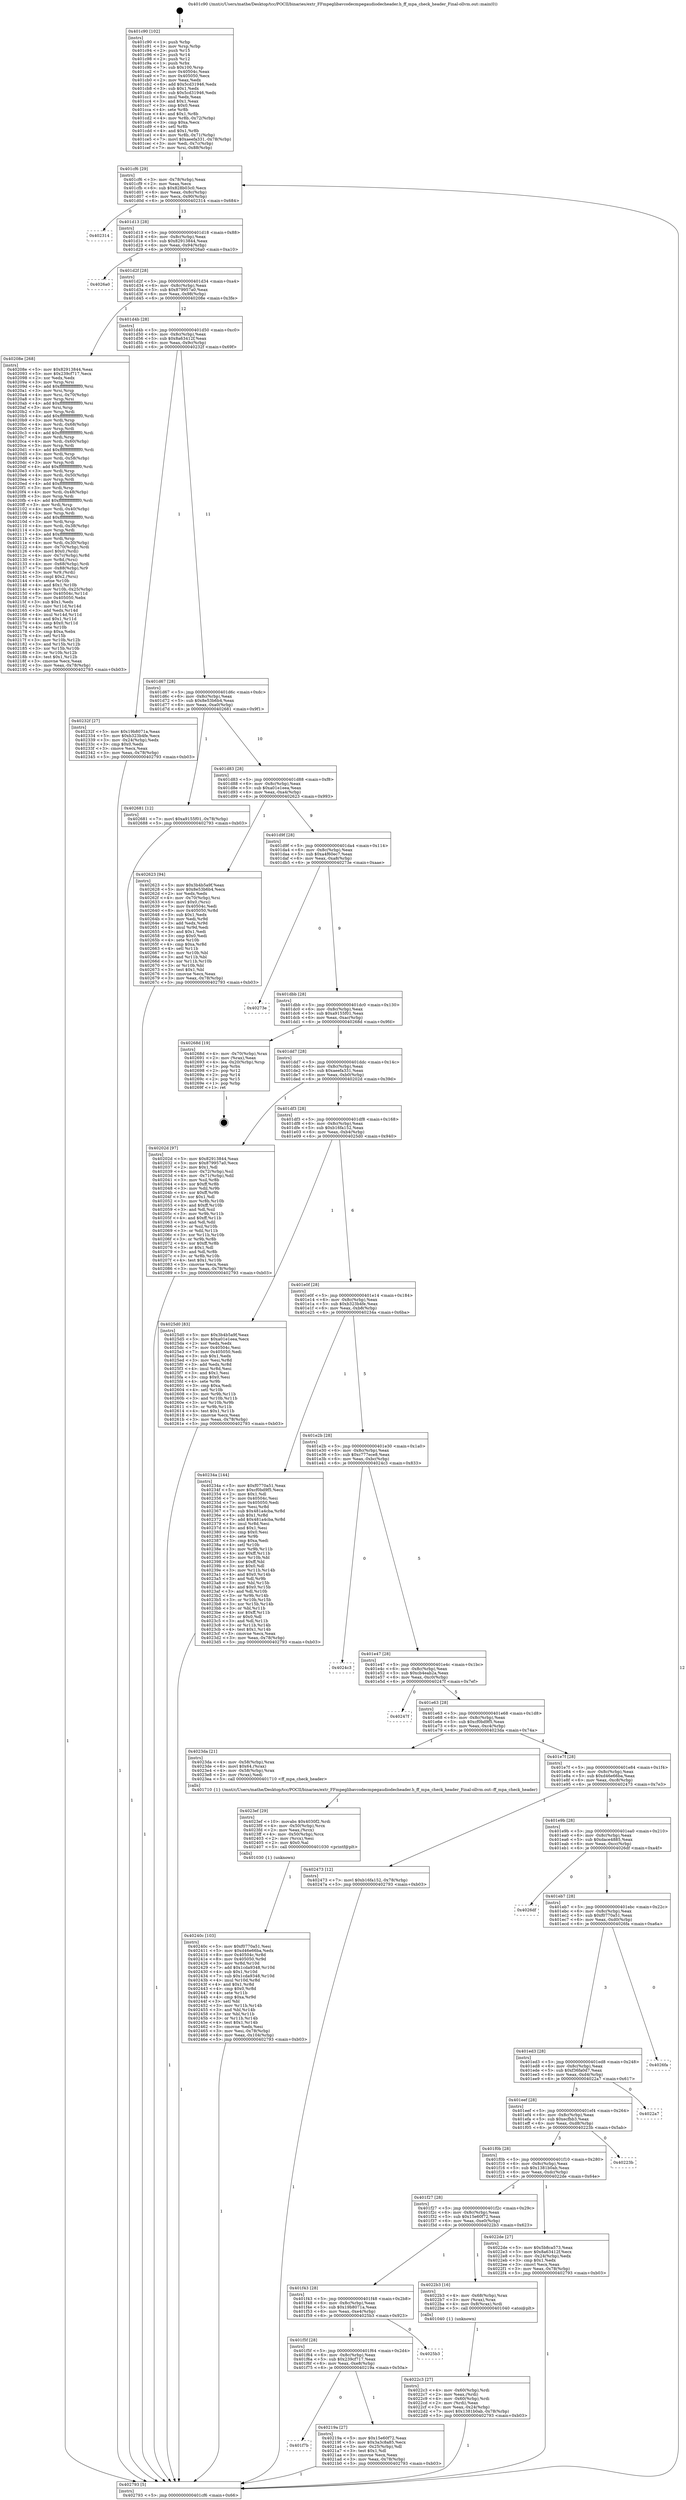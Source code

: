 digraph "0x401c90" {
  label = "0x401c90 (/mnt/c/Users/mathe/Desktop/tcc/POCII/binaries/extr_FFmpeglibavcodecmpegaudiodecheader.h_ff_mpa_check_header_Final-ollvm.out::main(0))"
  labelloc = "t"
  node[shape=record]

  Entry [label="",width=0.3,height=0.3,shape=circle,fillcolor=black,style=filled]
  "0x401cf6" [label="{
     0x401cf6 [29]\l
     | [instrs]\l
     &nbsp;&nbsp;0x401cf6 \<+3\>: mov -0x78(%rbp),%eax\l
     &nbsp;&nbsp;0x401cf9 \<+2\>: mov %eax,%ecx\l
     &nbsp;&nbsp;0x401cfb \<+6\>: sub $0x828b03c0,%ecx\l
     &nbsp;&nbsp;0x401d01 \<+6\>: mov %eax,-0x8c(%rbp)\l
     &nbsp;&nbsp;0x401d07 \<+6\>: mov %ecx,-0x90(%rbp)\l
     &nbsp;&nbsp;0x401d0d \<+6\>: je 0000000000402314 \<main+0x684\>\l
  }"]
  "0x402314" [label="{
     0x402314\l
  }", style=dashed]
  "0x401d13" [label="{
     0x401d13 [28]\l
     | [instrs]\l
     &nbsp;&nbsp;0x401d13 \<+5\>: jmp 0000000000401d18 \<main+0x88\>\l
     &nbsp;&nbsp;0x401d18 \<+6\>: mov -0x8c(%rbp),%eax\l
     &nbsp;&nbsp;0x401d1e \<+5\>: sub $0x82913844,%eax\l
     &nbsp;&nbsp;0x401d23 \<+6\>: mov %eax,-0x94(%rbp)\l
     &nbsp;&nbsp;0x401d29 \<+6\>: je 00000000004026a0 \<main+0xa10\>\l
  }"]
  Exit [label="",width=0.3,height=0.3,shape=circle,fillcolor=black,style=filled,peripheries=2]
  "0x4026a0" [label="{
     0x4026a0\l
  }", style=dashed]
  "0x401d2f" [label="{
     0x401d2f [28]\l
     | [instrs]\l
     &nbsp;&nbsp;0x401d2f \<+5\>: jmp 0000000000401d34 \<main+0xa4\>\l
     &nbsp;&nbsp;0x401d34 \<+6\>: mov -0x8c(%rbp),%eax\l
     &nbsp;&nbsp;0x401d3a \<+5\>: sub $0x879957a0,%eax\l
     &nbsp;&nbsp;0x401d3f \<+6\>: mov %eax,-0x98(%rbp)\l
     &nbsp;&nbsp;0x401d45 \<+6\>: je 000000000040208e \<main+0x3fe\>\l
  }"]
  "0x40240c" [label="{
     0x40240c [103]\l
     | [instrs]\l
     &nbsp;&nbsp;0x40240c \<+5\>: mov $0xf0770a51,%esi\l
     &nbsp;&nbsp;0x402411 \<+5\>: mov $0xd46e66ba,%edx\l
     &nbsp;&nbsp;0x402416 \<+8\>: mov 0x40504c,%r8d\l
     &nbsp;&nbsp;0x40241e \<+8\>: mov 0x405050,%r9d\l
     &nbsp;&nbsp;0x402426 \<+3\>: mov %r8d,%r10d\l
     &nbsp;&nbsp;0x402429 \<+7\>: add $0x1cda9348,%r10d\l
     &nbsp;&nbsp;0x402430 \<+4\>: sub $0x1,%r10d\l
     &nbsp;&nbsp;0x402434 \<+7\>: sub $0x1cda9348,%r10d\l
     &nbsp;&nbsp;0x40243b \<+4\>: imul %r10d,%r8d\l
     &nbsp;&nbsp;0x40243f \<+4\>: and $0x1,%r8d\l
     &nbsp;&nbsp;0x402443 \<+4\>: cmp $0x0,%r8d\l
     &nbsp;&nbsp;0x402447 \<+4\>: sete %r11b\l
     &nbsp;&nbsp;0x40244b \<+4\>: cmp $0xa,%r9d\l
     &nbsp;&nbsp;0x40244f \<+3\>: setl %bl\l
     &nbsp;&nbsp;0x402452 \<+3\>: mov %r11b,%r14b\l
     &nbsp;&nbsp;0x402455 \<+3\>: and %bl,%r14b\l
     &nbsp;&nbsp;0x402458 \<+3\>: xor %bl,%r11b\l
     &nbsp;&nbsp;0x40245b \<+3\>: or %r11b,%r14b\l
     &nbsp;&nbsp;0x40245e \<+4\>: test $0x1,%r14b\l
     &nbsp;&nbsp;0x402462 \<+3\>: cmovne %edx,%esi\l
     &nbsp;&nbsp;0x402465 \<+3\>: mov %esi,-0x78(%rbp)\l
     &nbsp;&nbsp;0x402468 \<+6\>: mov %eax,-0x104(%rbp)\l
     &nbsp;&nbsp;0x40246e \<+5\>: jmp 0000000000402793 \<main+0xb03\>\l
  }"]
  "0x40208e" [label="{
     0x40208e [268]\l
     | [instrs]\l
     &nbsp;&nbsp;0x40208e \<+5\>: mov $0x82913844,%eax\l
     &nbsp;&nbsp;0x402093 \<+5\>: mov $0x239cf717,%ecx\l
     &nbsp;&nbsp;0x402098 \<+2\>: xor %edx,%edx\l
     &nbsp;&nbsp;0x40209a \<+3\>: mov %rsp,%rsi\l
     &nbsp;&nbsp;0x40209d \<+4\>: add $0xfffffffffffffff0,%rsi\l
     &nbsp;&nbsp;0x4020a1 \<+3\>: mov %rsi,%rsp\l
     &nbsp;&nbsp;0x4020a4 \<+4\>: mov %rsi,-0x70(%rbp)\l
     &nbsp;&nbsp;0x4020a8 \<+3\>: mov %rsp,%rsi\l
     &nbsp;&nbsp;0x4020ab \<+4\>: add $0xfffffffffffffff0,%rsi\l
     &nbsp;&nbsp;0x4020af \<+3\>: mov %rsi,%rsp\l
     &nbsp;&nbsp;0x4020b2 \<+3\>: mov %rsp,%rdi\l
     &nbsp;&nbsp;0x4020b5 \<+4\>: add $0xfffffffffffffff0,%rdi\l
     &nbsp;&nbsp;0x4020b9 \<+3\>: mov %rdi,%rsp\l
     &nbsp;&nbsp;0x4020bc \<+4\>: mov %rdi,-0x68(%rbp)\l
     &nbsp;&nbsp;0x4020c0 \<+3\>: mov %rsp,%rdi\l
     &nbsp;&nbsp;0x4020c3 \<+4\>: add $0xfffffffffffffff0,%rdi\l
     &nbsp;&nbsp;0x4020c7 \<+3\>: mov %rdi,%rsp\l
     &nbsp;&nbsp;0x4020ca \<+4\>: mov %rdi,-0x60(%rbp)\l
     &nbsp;&nbsp;0x4020ce \<+3\>: mov %rsp,%rdi\l
     &nbsp;&nbsp;0x4020d1 \<+4\>: add $0xfffffffffffffff0,%rdi\l
     &nbsp;&nbsp;0x4020d5 \<+3\>: mov %rdi,%rsp\l
     &nbsp;&nbsp;0x4020d8 \<+4\>: mov %rdi,-0x58(%rbp)\l
     &nbsp;&nbsp;0x4020dc \<+3\>: mov %rsp,%rdi\l
     &nbsp;&nbsp;0x4020df \<+4\>: add $0xfffffffffffffff0,%rdi\l
     &nbsp;&nbsp;0x4020e3 \<+3\>: mov %rdi,%rsp\l
     &nbsp;&nbsp;0x4020e6 \<+4\>: mov %rdi,-0x50(%rbp)\l
     &nbsp;&nbsp;0x4020ea \<+3\>: mov %rsp,%rdi\l
     &nbsp;&nbsp;0x4020ed \<+4\>: add $0xfffffffffffffff0,%rdi\l
     &nbsp;&nbsp;0x4020f1 \<+3\>: mov %rdi,%rsp\l
     &nbsp;&nbsp;0x4020f4 \<+4\>: mov %rdi,-0x48(%rbp)\l
     &nbsp;&nbsp;0x4020f8 \<+3\>: mov %rsp,%rdi\l
     &nbsp;&nbsp;0x4020fb \<+4\>: add $0xfffffffffffffff0,%rdi\l
     &nbsp;&nbsp;0x4020ff \<+3\>: mov %rdi,%rsp\l
     &nbsp;&nbsp;0x402102 \<+4\>: mov %rdi,-0x40(%rbp)\l
     &nbsp;&nbsp;0x402106 \<+3\>: mov %rsp,%rdi\l
     &nbsp;&nbsp;0x402109 \<+4\>: add $0xfffffffffffffff0,%rdi\l
     &nbsp;&nbsp;0x40210d \<+3\>: mov %rdi,%rsp\l
     &nbsp;&nbsp;0x402110 \<+4\>: mov %rdi,-0x38(%rbp)\l
     &nbsp;&nbsp;0x402114 \<+3\>: mov %rsp,%rdi\l
     &nbsp;&nbsp;0x402117 \<+4\>: add $0xfffffffffffffff0,%rdi\l
     &nbsp;&nbsp;0x40211b \<+3\>: mov %rdi,%rsp\l
     &nbsp;&nbsp;0x40211e \<+4\>: mov %rdi,-0x30(%rbp)\l
     &nbsp;&nbsp;0x402122 \<+4\>: mov -0x70(%rbp),%rdi\l
     &nbsp;&nbsp;0x402126 \<+6\>: movl $0x0,(%rdi)\l
     &nbsp;&nbsp;0x40212c \<+4\>: mov -0x7c(%rbp),%r8d\l
     &nbsp;&nbsp;0x402130 \<+3\>: mov %r8d,(%rsi)\l
     &nbsp;&nbsp;0x402133 \<+4\>: mov -0x68(%rbp),%rdi\l
     &nbsp;&nbsp;0x402137 \<+7\>: mov -0x88(%rbp),%r9\l
     &nbsp;&nbsp;0x40213e \<+3\>: mov %r9,(%rdi)\l
     &nbsp;&nbsp;0x402141 \<+3\>: cmpl $0x2,(%rsi)\l
     &nbsp;&nbsp;0x402144 \<+4\>: setne %r10b\l
     &nbsp;&nbsp;0x402148 \<+4\>: and $0x1,%r10b\l
     &nbsp;&nbsp;0x40214c \<+4\>: mov %r10b,-0x25(%rbp)\l
     &nbsp;&nbsp;0x402150 \<+8\>: mov 0x40504c,%r11d\l
     &nbsp;&nbsp;0x402158 \<+7\>: mov 0x405050,%ebx\l
     &nbsp;&nbsp;0x40215f \<+3\>: sub $0x1,%edx\l
     &nbsp;&nbsp;0x402162 \<+3\>: mov %r11d,%r14d\l
     &nbsp;&nbsp;0x402165 \<+3\>: add %edx,%r14d\l
     &nbsp;&nbsp;0x402168 \<+4\>: imul %r14d,%r11d\l
     &nbsp;&nbsp;0x40216c \<+4\>: and $0x1,%r11d\l
     &nbsp;&nbsp;0x402170 \<+4\>: cmp $0x0,%r11d\l
     &nbsp;&nbsp;0x402174 \<+4\>: sete %r10b\l
     &nbsp;&nbsp;0x402178 \<+3\>: cmp $0xa,%ebx\l
     &nbsp;&nbsp;0x40217b \<+4\>: setl %r15b\l
     &nbsp;&nbsp;0x40217f \<+3\>: mov %r10b,%r12b\l
     &nbsp;&nbsp;0x402182 \<+3\>: and %r15b,%r12b\l
     &nbsp;&nbsp;0x402185 \<+3\>: xor %r15b,%r10b\l
     &nbsp;&nbsp;0x402188 \<+3\>: or %r10b,%r12b\l
     &nbsp;&nbsp;0x40218b \<+4\>: test $0x1,%r12b\l
     &nbsp;&nbsp;0x40218f \<+3\>: cmovne %ecx,%eax\l
     &nbsp;&nbsp;0x402192 \<+3\>: mov %eax,-0x78(%rbp)\l
     &nbsp;&nbsp;0x402195 \<+5\>: jmp 0000000000402793 \<main+0xb03\>\l
  }"]
  "0x401d4b" [label="{
     0x401d4b [28]\l
     | [instrs]\l
     &nbsp;&nbsp;0x401d4b \<+5\>: jmp 0000000000401d50 \<main+0xc0\>\l
     &nbsp;&nbsp;0x401d50 \<+6\>: mov -0x8c(%rbp),%eax\l
     &nbsp;&nbsp;0x401d56 \<+5\>: sub $0x8a63412f,%eax\l
     &nbsp;&nbsp;0x401d5b \<+6\>: mov %eax,-0x9c(%rbp)\l
     &nbsp;&nbsp;0x401d61 \<+6\>: je 000000000040232f \<main+0x69f\>\l
  }"]
  "0x4023ef" [label="{
     0x4023ef [29]\l
     | [instrs]\l
     &nbsp;&nbsp;0x4023ef \<+10\>: movabs $0x4030f2,%rdi\l
     &nbsp;&nbsp;0x4023f9 \<+4\>: mov -0x50(%rbp),%rcx\l
     &nbsp;&nbsp;0x4023fd \<+2\>: mov %eax,(%rcx)\l
     &nbsp;&nbsp;0x4023ff \<+4\>: mov -0x50(%rbp),%rcx\l
     &nbsp;&nbsp;0x402403 \<+2\>: mov (%rcx),%esi\l
     &nbsp;&nbsp;0x402405 \<+2\>: mov $0x0,%al\l
     &nbsp;&nbsp;0x402407 \<+5\>: call 0000000000401030 \<printf@plt\>\l
     | [calls]\l
     &nbsp;&nbsp;0x401030 \{1\} (unknown)\l
  }"]
  "0x40232f" [label="{
     0x40232f [27]\l
     | [instrs]\l
     &nbsp;&nbsp;0x40232f \<+5\>: mov $0x19b8071a,%eax\l
     &nbsp;&nbsp;0x402334 \<+5\>: mov $0xb323b4fe,%ecx\l
     &nbsp;&nbsp;0x402339 \<+3\>: mov -0x24(%rbp),%edx\l
     &nbsp;&nbsp;0x40233c \<+3\>: cmp $0x0,%edx\l
     &nbsp;&nbsp;0x40233f \<+3\>: cmove %ecx,%eax\l
     &nbsp;&nbsp;0x402342 \<+3\>: mov %eax,-0x78(%rbp)\l
     &nbsp;&nbsp;0x402345 \<+5\>: jmp 0000000000402793 \<main+0xb03\>\l
  }"]
  "0x401d67" [label="{
     0x401d67 [28]\l
     | [instrs]\l
     &nbsp;&nbsp;0x401d67 \<+5\>: jmp 0000000000401d6c \<main+0xdc\>\l
     &nbsp;&nbsp;0x401d6c \<+6\>: mov -0x8c(%rbp),%eax\l
     &nbsp;&nbsp;0x401d72 \<+5\>: sub $0x8e53b6b4,%eax\l
     &nbsp;&nbsp;0x401d77 \<+6\>: mov %eax,-0xa0(%rbp)\l
     &nbsp;&nbsp;0x401d7d \<+6\>: je 0000000000402681 \<main+0x9f1\>\l
  }"]
  "0x4022c3" [label="{
     0x4022c3 [27]\l
     | [instrs]\l
     &nbsp;&nbsp;0x4022c3 \<+4\>: mov -0x60(%rbp),%rdi\l
     &nbsp;&nbsp;0x4022c7 \<+2\>: mov %eax,(%rdi)\l
     &nbsp;&nbsp;0x4022c9 \<+4\>: mov -0x60(%rbp),%rdi\l
     &nbsp;&nbsp;0x4022cd \<+2\>: mov (%rdi),%eax\l
     &nbsp;&nbsp;0x4022cf \<+3\>: mov %eax,-0x24(%rbp)\l
     &nbsp;&nbsp;0x4022d2 \<+7\>: movl $0x1381b0ab,-0x78(%rbp)\l
     &nbsp;&nbsp;0x4022d9 \<+5\>: jmp 0000000000402793 \<main+0xb03\>\l
  }"]
  "0x402681" [label="{
     0x402681 [12]\l
     | [instrs]\l
     &nbsp;&nbsp;0x402681 \<+7\>: movl $0xa9155f01,-0x78(%rbp)\l
     &nbsp;&nbsp;0x402688 \<+5\>: jmp 0000000000402793 \<main+0xb03\>\l
  }"]
  "0x401d83" [label="{
     0x401d83 [28]\l
     | [instrs]\l
     &nbsp;&nbsp;0x401d83 \<+5\>: jmp 0000000000401d88 \<main+0xf8\>\l
     &nbsp;&nbsp;0x401d88 \<+6\>: mov -0x8c(%rbp),%eax\l
     &nbsp;&nbsp;0x401d8e \<+5\>: sub $0xa01e1eea,%eax\l
     &nbsp;&nbsp;0x401d93 \<+6\>: mov %eax,-0xa4(%rbp)\l
     &nbsp;&nbsp;0x401d99 \<+6\>: je 0000000000402623 \<main+0x993\>\l
  }"]
  "0x401f7b" [label="{
     0x401f7b\l
  }", style=dashed]
  "0x402623" [label="{
     0x402623 [94]\l
     | [instrs]\l
     &nbsp;&nbsp;0x402623 \<+5\>: mov $0x3b4b5a9f,%eax\l
     &nbsp;&nbsp;0x402628 \<+5\>: mov $0x8e53b6b4,%ecx\l
     &nbsp;&nbsp;0x40262d \<+2\>: xor %edx,%edx\l
     &nbsp;&nbsp;0x40262f \<+4\>: mov -0x70(%rbp),%rsi\l
     &nbsp;&nbsp;0x402633 \<+6\>: movl $0x0,(%rsi)\l
     &nbsp;&nbsp;0x402639 \<+7\>: mov 0x40504c,%edi\l
     &nbsp;&nbsp;0x402640 \<+8\>: mov 0x405050,%r8d\l
     &nbsp;&nbsp;0x402648 \<+3\>: sub $0x1,%edx\l
     &nbsp;&nbsp;0x40264b \<+3\>: mov %edi,%r9d\l
     &nbsp;&nbsp;0x40264e \<+3\>: add %edx,%r9d\l
     &nbsp;&nbsp;0x402651 \<+4\>: imul %r9d,%edi\l
     &nbsp;&nbsp;0x402655 \<+3\>: and $0x1,%edi\l
     &nbsp;&nbsp;0x402658 \<+3\>: cmp $0x0,%edi\l
     &nbsp;&nbsp;0x40265b \<+4\>: sete %r10b\l
     &nbsp;&nbsp;0x40265f \<+4\>: cmp $0xa,%r8d\l
     &nbsp;&nbsp;0x402663 \<+4\>: setl %r11b\l
     &nbsp;&nbsp;0x402667 \<+3\>: mov %r10b,%bl\l
     &nbsp;&nbsp;0x40266a \<+3\>: and %r11b,%bl\l
     &nbsp;&nbsp;0x40266d \<+3\>: xor %r11b,%r10b\l
     &nbsp;&nbsp;0x402670 \<+3\>: or %r10b,%bl\l
     &nbsp;&nbsp;0x402673 \<+3\>: test $0x1,%bl\l
     &nbsp;&nbsp;0x402676 \<+3\>: cmovne %ecx,%eax\l
     &nbsp;&nbsp;0x402679 \<+3\>: mov %eax,-0x78(%rbp)\l
     &nbsp;&nbsp;0x40267c \<+5\>: jmp 0000000000402793 \<main+0xb03\>\l
  }"]
  "0x401d9f" [label="{
     0x401d9f [28]\l
     | [instrs]\l
     &nbsp;&nbsp;0x401d9f \<+5\>: jmp 0000000000401da4 \<main+0x114\>\l
     &nbsp;&nbsp;0x401da4 \<+6\>: mov -0x8c(%rbp),%eax\l
     &nbsp;&nbsp;0x401daa \<+5\>: sub $0xa4f60ec7,%eax\l
     &nbsp;&nbsp;0x401daf \<+6\>: mov %eax,-0xa8(%rbp)\l
     &nbsp;&nbsp;0x401db5 \<+6\>: je 000000000040273e \<main+0xaae\>\l
  }"]
  "0x40219a" [label="{
     0x40219a [27]\l
     | [instrs]\l
     &nbsp;&nbsp;0x40219a \<+5\>: mov $0x15e60f72,%eax\l
     &nbsp;&nbsp;0x40219f \<+5\>: mov $0x3a3c8a85,%ecx\l
     &nbsp;&nbsp;0x4021a4 \<+3\>: mov -0x25(%rbp),%dl\l
     &nbsp;&nbsp;0x4021a7 \<+3\>: test $0x1,%dl\l
     &nbsp;&nbsp;0x4021aa \<+3\>: cmovne %ecx,%eax\l
     &nbsp;&nbsp;0x4021ad \<+3\>: mov %eax,-0x78(%rbp)\l
     &nbsp;&nbsp;0x4021b0 \<+5\>: jmp 0000000000402793 \<main+0xb03\>\l
  }"]
  "0x40273e" [label="{
     0x40273e\l
  }", style=dashed]
  "0x401dbb" [label="{
     0x401dbb [28]\l
     | [instrs]\l
     &nbsp;&nbsp;0x401dbb \<+5\>: jmp 0000000000401dc0 \<main+0x130\>\l
     &nbsp;&nbsp;0x401dc0 \<+6\>: mov -0x8c(%rbp),%eax\l
     &nbsp;&nbsp;0x401dc6 \<+5\>: sub $0xa9155f01,%eax\l
     &nbsp;&nbsp;0x401dcb \<+6\>: mov %eax,-0xac(%rbp)\l
     &nbsp;&nbsp;0x401dd1 \<+6\>: je 000000000040268d \<main+0x9fd\>\l
  }"]
  "0x401f5f" [label="{
     0x401f5f [28]\l
     | [instrs]\l
     &nbsp;&nbsp;0x401f5f \<+5\>: jmp 0000000000401f64 \<main+0x2d4\>\l
     &nbsp;&nbsp;0x401f64 \<+6\>: mov -0x8c(%rbp),%eax\l
     &nbsp;&nbsp;0x401f6a \<+5\>: sub $0x239cf717,%eax\l
     &nbsp;&nbsp;0x401f6f \<+6\>: mov %eax,-0xe8(%rbp)\l
     &nbsp;&nbsp;0x401f75 \<+6\>: je 000000000040219a \<main+0x50a\>\l
  }"]
  "0x40268d" [label="{
     0x40268d [19]\l
     | [instrs]\l
     &nbsp;&nbsp;0x40268d \<+4\>: mov -0x70(%rbp),%rax\l
     &nbsp;&nbsp;0x402691 \<+2\>: mov (%rax),%eax\l
     &nbsp;&nbsp;0x402693 \<+4\>: lea -0x20(%rbp),%rsp\l
     &nbsp;&nbsp;0x402697 \<+1\>: pop %rbx\l
     &nbsp;&nbsp;0x402698 \<+2\>: pop %r12\l
     &nbsp;&nbsp;0x40269a \<+2\>: pop %r14\l
     &nbsp;&nbsp;0x40269c \<+2\>: pop %r15\l
     &nbsp;&nbsp;0x40269e \<+1\>: pop %rbp\l
     &nbsp;&nbsp;0x40269f \<+1\>: ret\l
  }"]
  "0x401dd7" [label="{
     0x401dd7 [28]\l
     | [instrs]\l
     &nbsp;&nbsp;0x401dd7 \<+5\>: jmp 0000000000401ddc \<main+0x14c\>\l
     &nbsp;&nbsp;0x401ddc \<+6\>: mov -0x8c(%rbp),%eax\l
     &nbsp;&nbsp;0x401de2 \<+5\>: sub $0xaeefa331,%eax\l
     &nbsp;&nbsp;0x401de7 \<+6\>: mov %eax,-0xb0(%rbp)\l
     &nbsp;&nbsp;0x401ded \<+6\>: je 000000000040202d \<main+0x39d\>\l
  }"]
  "0x4025b3" [label="{
     0x4025b3\l
  }", style=dashed]
  "0x40202d" [label="{
     0x40202d [97]\l
     | [instrs]\l
     &nbsp;&nbsp;0x40202d \<+5\>: mov $0x82913844,%eax\l
     &nbsp;&nbsp;0x402032 \<+5\>: mov $0x879957a0,%ecx\l
     &nbsp;&nbsp;0x402037 \<+2\>: mov $0x1,%dl\l
     &nbsp;&nbsp;0x402039 \<+4\>: mov -0x72(%rbp),%sil\l
     &nbsp;&nbsp;0x40203d \<+4\>: mov -0x71(%rbp),%dil\l
     &nbsp;&nbsp;0x402041 \<+3\>: mov %sil,%r8b\l
     &nbsp;&nbsp;0x402044 \<+4\>: xor $0xff,%r8b\l
     &nbsp;&nbsp;0x402048 \<+3\>: mov %dil,%r9b\l
     &nbsp;&nbsp;0x40204b \<+4\>: xor $0xff,%r9b\l
     &nbsp;&nbsp;0x40204f \<+3\>: xor $0x1,%dl\l
     &nbsp;&nbsp;0x402052 \<+3\>: mov %r8b,%r10b\l
     &nbsp;&nbsp;0x402055 \<+4\>: and $0xff,%r10b\l
     &nbsp;&nbsp;0x402059 \<+3\>: and %dl,%sil\l
     &nbsp;&nbsp;0x40205c \<+3\>: mov %r9b,%r11b\l
     &nbsp;&nbsp;0x40205f \<+4\>: and $0xff,%r11b\l
     &nbsp;&nbsp;0x402063 \<+3\>: and %dl,%dil\l
     &nbsp;&nbsp;0x402066 \<+3\>: or %sil,%r10b\l
     &nbsp;&nbsp;0x402069 \<+3\>: or %dil,%r11b\l
     &nbsp;&nbsp;0x40206c \<+3\>: xor %r11b,%r10b\l
     &nbsp;&nbsp;0x40206f \<+3\>: or %r9b,%r8b\l
     &nbsp;&nbsp;0x402072 \<+4\>: xor $0xff,%r8b\l
     &nbsp;&nbsp;0x402076 \<+3\>: or $0x1,%dl\l
     &nbsp;&nbsp;0x402079 \<+3\>: and %dl,%r8b\l
     &nbsp;&nbsp;0x40207c \<+3\>: or %r8b,%r10b\l
     &nbsp;&nbsp;0x40207f \<+4\>: test $0x1,%r10b\l
     &nbsp;&nbsp;0x402083 \<+3\>: cmovne %ecx,%eax\l
     &nbsp;&nbsp;0x402086 \<+3\>: mov %eax,-0x78(%rbp)\l
     &nbsp;&nbsp;0x402089 \<+5\>: jmp 0000000000402793 \<main+0xb03\>\l
  }"]
  "0x401df3" [label="{
     0x401df3 [28]\l
     | [instrs]\l
     &nbsp;&nbsp;0x401df3 \<+5\>: jmp 0000000000401df8 \<main+0x168\>\l
     &nbsp;&nbsp;0x401df8 \<+6\>: mov -0x8c(%rbp),%eax\l
     &nbsp;&nbsp;0x401dfe \<+5\>: sub $0xb16fa152,%eax\l
     &nbsp;&nbsp;0x401e03 \<+6\>: mov %eax,-0xb4(%rbp)\l
     &nbsp;&nbsp;0x401e09 \<+6\>: je 00000000004025d0 \<main+0x940\>\l
  }"]
  "0x402793" [label="{
     0x402793 [5]\l
     | [instrs]\l
     &nbsp;&nbsp;0x402793 \<+5\>: jmp 0000000000401cf6 \<main+0x66\>\l
  }"]
  "0x401c90" [label="{
     0x401c90 [102]\l
     | [instrs]\l
     &nbsp;&nbsp;0x401c90 \<+1\>: push %rbp\l
     &nbsp;&nbsp;0x401c91 \<+3\>: mov %rsp,%rbp\l
     &nbsp;&nbsp;0x401c94 \<+2\>: push %r15\l
     &nbsp;&nbsp;0x401c96 \<+2\>: push %r14\l
     &nbsp;&nbsp;0x401c98 \<+2\>: push %r12\l
     &nbsp;&nbsp;0x401c9a \<+1\>: push %rbx\l
     &nbsp;&nbsp;0x401c9b \<+7\>: sub $0x100,%rsp\l
     &nbsp;&nbsp;0x401ca2 \<+7\>: mov 0x40504c,%eax\l
     &nbsp;&nbsp;0x401ca9 \<+7\>: mov 0x405050,%ecx\l
     &nbsp;&nbsp;0x401cb0 \<+2\>: mov %eax,%edx\l
     &nbsp;&nbsp;0x401cb2 \<+6\>: add $0x5cd31946,%edx\l
     &nbsp;&nbsp;0x401cb8 \<+3\>: sub $0x1,%edx\l
     &nbsp;&nbsp;0x401cbb \<+6\>: sub $0x5cd31946,%edx\l
     &nbsp;&nbsp;0x401cc1 \<+3\>: imul %edx,%eax\l
     &nbsp;&nbsp;0x401cc4 \<+3\>: and $0x1,%eax\l
     &nbsp;&nbsp;0x401cc7 \<+3\>: cmp $0x0,%eax\l
     &nbsp;&nbsp;0x401cca \<+4\>: sete %r8b\l
     &nbsp;&nbsp;0x401cce \<+4\>: and $0x1,%r8b\l
     &nbsp;&nbsp;0x401cd2 \<+4\>: mov %r8b,-0x72(%rbp)\l
     &nbsp;&nbsp;0x401cd6 \<+3\>: cmp $0xa,%ecx\l
     &nbsp;&nbsp;0x401cd9 \<+4\>: setl %r8b\l
     &nbsp;&nbsp;0x401cdd \<+4\>: and $0x1,%r8b\l
     &nbsp;&nbsp;0x401ce1 \<+4\>: mov %r8b,-0x71(%rbp)\l
     &nbsp;&nbsp;0x401ce5 \<+7\>: movl $0xaeefa331,-0x78(%rbp)\l
     &nbsp;&nbsp;0x401cec \<+3\>: mov %edi,-0x7c(%rbp)\l
     &nbsp;&nbsp;0x401cef \<+7\>: mov %rsi,-0x88(%rbp)\l
  }"]
  "0x401f43" [label="{
     0x401f43 [28]\l
     | [instrs]\l
     &nbsp;&nbsp;0x401f43 \<+5\>: jmp 0000000000401f48 \<main+0x2b8\>\l
     &nbsp;&nbsp;0x401f48 \<+6\>: mov -0x8c(%rbp),%eax\l
     &nbsp;&nbsp;0x401f4e \<+5\>: sub $0x19b8071a,%eax\l
     &nbsp;&nbsp;0x401f53 \<+6\>: mov %eax,-0xe4(%rbp)\l
     &nbsp;&nbsp;0x401f59 \<+6\>: je 00000000004025b3 \<main+0x923\>\l
  }"]
  "0x4022b3" [label="{
     0x4022b3 [16]\l
     | [instrs]\l
     &nbsp;&nbsp;0x4022b3 \<+4\>: mov -0x68(%rbp),%rax\l
     &nbsp;&nbsp;0x4022b7 \<+3\>: mov (%rax),%rax\l
     &nbsp;&nbsp;0x4022ba \<+4\>: mov 0x8(%rax),%rdi\l
     &nbsp;&nbsp;0x4022be \<+5\>: call 0000000000401040 \<atoi@plt\>\l
     | [calls]\l
     &nbsp;&nbsp;0x401040 \{1\} (unknown)\l
  }"]
  "0x4025d0" [label="{
     0x4025d0 [83]\l
     | [instrs]\l
     &nbsp;&nbsp;0x4025d0 \<+5\>: mov $0x3b4b5a9f,%eax\l
     &nbsp;&nbsp;0x4025d5 \<+5\>: mov $0xa01e1eea,%ecx\l
     &nbsp;&nbsp;0x4025da \<+2\>: xor %edx,%edx\l
     &nbsp;&nbsp;0x4025dc \<+7\>: mov 0x40504c,%esi\l
     &nbsp;&nbsp;0x4025e3 \<+7\>: mov 0x405050,%edi\l
     &nbsp;&nbsp;0x4025ea \<+3\>: sub $0x1,%edx\l
     &nbsp;&nbsp;0x4025ed \<+3\>: mov %esi,%r8d\l
     &nbsp;&nbsp;0x4025f0 \<+3\>: add %edx,%r8d\l
     &nbsp;&nbsp;0x4025f3 \<+4\>: imul %r8d,%esi\l
     &nbsp;&nbsp;0x4025f7 \<+3\>: and $0x1,%esi\l
     &nbsp;&nbsp;0x4025fa \<+3\>: cmp $0x0,%esi\l
     &nbsp;&nbsp;0x4025fd \<+4\>: sete %r9b\l
     &nbsp;&nbsp;0x402601 \<+3\>: cmp $0xa,%edi\l
     &nbsp;&nbsp;0x402604 \<+4\>: setl %r10b\l
     &nbsp;&nbsp;0x402608 \<+3\>: mov %r9b,%r11b\l
     &nbsp;&nbsp;0x40260b \<+3\>: and %r10b,%r11b\l
     &nbsp;&nbsp;0x40260e \<+3\>: xor %r10b,%r9b\l
     &nbsp;&nbsp;0x402611 \<+3\>: or %r9b,%r11b\l
     &nbsp;&nbsp;0x402614 \<+4\>: test $0x1,%r11b\l
     &nbsp;&nbsp;0x402618 \<+3\>: cmovne %ecx,%eax\l
     &nbsp;&nbsp;0x40261b \<+3\>: mov %eax,-0x78(%rbp)\l
     &nbsp;&nbsp;0x40261e \<+5\>: jmp 0000000000402793 \<main+0xb03\>\l
  }"]
  "0x401e0f" [label="{
     0x401e0f [28]\l
     | [instrs]\l
     &nbsp;&nbsp;0x401e0f \<+5\>: jmp 0000000000401e14 \<main+0x184\>\l
     &nbsp;&nbsp;0x401e14 \<+6\>: mov -0x8c(%rbp),%eax\l
     &nbsp;&nbsp;0x401e1a \<+5\>: sub $0xb323b4fe,%eax\l
     &nbsp;&nbsp;0x401e1f \<+6\>: mov %eax,-0xb8(%rbp)\l
     &nbsp;&nbsp;0x401e25 \<+6\>: je 000000000040234a \<main+0x6ba\>\l
  }"]
  "0x401f27" [label="{
     0x401f27 [28]\l
     | [instrs]\l
     &nbsp;&nbsp;0x401f27 \<+5\>: jmp 0000000000401f2c \<main+0x29c\>\l
     &nbsp;&nbsp;0x401f2c \<+6\>: mov -0x8c(%rbp),%eax\l
     &nbsp;&nbsp;0x401f32 \<+5\>: sub $0x15e60f72,%eax\l
     &nbsp;&nbsp;0x401f37 \<+6\>: mov %eax,-0xe0(%rbp)\l
     &nbsp;&nbsp;0x401f3d \<+6\>: je 00000000004022b3 \<main+0x623\>\l
  }"]
  "0x40234a" [label="{
     0x40234a [144]\l
     | [instrs]\l
     &nbsp;&nbsp;0x40234a \<+5\>: mov $0xf0770a51,%eax\l
     &nbsp;&nbsp;0x40234f \<+5\>: mov $0xcf0bd9f5,%ecx\l
     &nbsp;&nbsp;0x402354 \<+2\>: mov $0x1,%dl\l
     &nbsp;&nbsp;0x402356 \<+7\>: mov 0x40504c,%esi\l
     &nbsp;&nbsp;0x40235d \<+7\>: mov 0x405050,%edi\l
     &nbsp;&nbsp;0x402364 \<+3\>: mov %esi,%r8d\l
     &nbsp;&nbsp;0x402367 \<+7\>: sub $0x481a4cba,%r8d\l
     &nbsp;&nbsp;0x40236e \<+4\>: sub $0x1,%r8d\l
     &nbsp;&nbsp;0x402372 \<+7\>: add $0x481a4cba,%r8d\l
     &nbsp;&nbsp;0x402379 \<+4\>: imul %r8d,%esi\l
     &nbsp;&nbsp;0x40237d \<+3\>: and $0x1,%esi\l
     &nbsp;&nbsp;0x402380 \<+3\>: cmp $0x0,%esi\l
     &nbsp;&nbsp;0x402383 \<+4\>: sete %r9b\l
     &nbsp;&nbsp;0x402387 \<+3\>: cmp $0xa,%edi\l
     &nbsp;&nbsp;0x40238a \<+4\>: setl %r10b\l
     &nbsp;&nbsp;0x40238e \<+3\>: mov %r9b,%r11b\l
     &nbsp;&nbsp;0x402391 \<+4\>: xor $0xff,%r11b\l
     &nbsp;&nbsp;0x402395 \<+3\>: mov %r10b,%bl\l
     &nbsp;&nbsp;0x402398 \<+3\>: xor $0xff,%bl\l
     &nbsp;&nbsp;0x40239b \<+3\>: xor $0x0,%dl\l
     &nbsp;&nbsp;0x40239e \<+3\>: mov %r11b,%r14b\l
     &nbsp;&nbsp;0x4023a1 \<+4\>: and $0x0,%r14b\l
     &nbsp;&nbsp;0x4023a5 \<+3\>: and %dl,%r9b\l
     &nbsp;&nbsp;0x4023a8 \<+3\>: mov %bl,%r15b\l
     &nbsp;&nbsp;0x4023ab \<+4\>: and $0x0,%r15b\l
     &nbsp;&nbsp;0x4023af \<+3\>: and %dl,%r10b\l
     &nbsp;&nbsp;0x4023b2 \<+3\>: or %r9b,%r14b\l
     &nbsp;&nbsp;0x4023b5 \<+3\>: or %r10b,%r15b\l
     &nbsp;&nbsp;0x4023b8 \<+3\>: xor %r15b,%r14b\l
     &nbsp;&nbsp;0x4023bb \<+3\>: or %bl,%r11b\l
     &nbsp;&nbsp;0x4023be \<+4\>: xor $0xff,%r11b\l
     &nbsp;&nbsp;0x4023c2 \<+3\>: or $0x0,%dl\l
     &nbsp;&nbsp;0x4023c5 \<+3\>: and %dl,%r11b\l
     &nbsp;&nbsp;0x4023c8 \<+3\>: or %r11b,%r14b\l
     &nbsp;&nbsp;0x4023cb \<+4\>: test $0x1,%r14b\l
     &nbsp;&nbsp;0x4023cf \<+3\>: cmovne %ecx,%eax\l
     &nbsp;&nbsp;0x4023d2 \<+3\>: mov %eax,-0x78(%rbp)\l
     &nbsp;&nbsp;0x4023d5 \<+5\>: jmp 0000000000402793 \<main+0xb03\>\l
  }"]
  "0x401e2b" [label="{
     0x401e2b [28]\l
     | [instrs]\l
     &nbsp;&nbsp;0x401e2b \<+5\>: jmp 0000000000401e30 \<main+0x1a0\>\l
     &nbsp;&nbsp;0x401e30 \<+6\>: mov -0x8c(%rbp),%eax\l
     &nbsp;&nbsp;0x401e36 \<+5\>: sub $0xc777ece8,%eax\l
     &nbsp;&nbsp;0x401e3b \<+6\>: mov %eax,-0xbc(%rbp)\l
     &nbsp;&nbsp;0x401e41 \<+6\>: je 00000000004024c3 \<main+0x833\>\l
  }"]
  "0x4022de" [label="{
     0x4022de [27]\l
     | [instrs]\l
     &nbsp;&nbsp;0x4022de \<+5\>: mov $0x5b8ca573,%eax\l
     &nbsp;&nbsp;0x4022e3 \<+5\>: mov $0x8a63412f,%ecx\l
     &nbsp;&nbsp;0x4022e8 \<+3\>: mov -0x24(%rbp),%edx\l
     &nbsp;&nbsp;0x4022eb \<+3\>: cmp $0x1,%edx\l
     &nbsp;&nbsp;0x4022ee \<+3\>: cmovl %ecx,%eax\l
     &nbsp;&nbsp;0x4022f1 \<+3\>: mov %eax,-0x78(%rbp)\l
     &nbsp;&nbsp;0x4022f4 \<+5\>: jmp 0000000000402793 \<main+0xb03\>\l
  }"]
  "0x4024c3" [label="{
     0x4024c3\l
  }", style=dashed]
  "0x401e47" [label="{
     0x401e47 [28]\l
     | [instrs]\l
     &nbsp;&nbsp;0x401e47 \<+5\>: jmp 0000000000401e4c \<main+0x1bc\>\l
     &nbsp;&nbsp;0x401e4c \<+6\>: mov -0x8c(%rbp),%eax\l
     &nbsp;&nbsp;0x401e52 \<+5\>: sub $0xcb4eab2a,%eax\l
     &nbsp;&nbsp;0x401e57 \<+6\>: mov %eax,-0xc0(%rbp)\l
     &nbsp;&nbsp;0x401e5d \<+6\>: je 000000000040247f \<main+0x7ef\>\l
  }"]
  "0x401f0b" [label="{
     0x401f0b [28]\l
     | [instrs]\l
     &nbsp;&nbsp;0x401f0b \<+5\>: jmp 0000000000401f10 \<main+0x280\>\l
     &nbsp;&nbsp;0x401f10 \<+6\>: mov -0x8c(%rbp),%eax\l
     &nbsp;&nbsp;0x401f16 \<+5\>: sub $0x1381b0ab,%eax\l
     &nbsp;&nbsp;0x401f1b \<+6\>: mov %eax,-0xdc(%rbp)\l
     &nbsp;&nbsp;0x401f21 \<+6\>: je 00000000004022de \<main+0x64e\>\l
  }"]
  "0x40247f" [label="{
     0x40247f\l
  }", style=dashed]
  "0x401e63" [label="{
     0x401e63 [28]\l
     | [instrs]\l
     &nbsp;&nbsp;0x401e63 \<+5\>: jmp 0000000000401e68 \<main+0x1d8\>\l
     &nbsp;&nbsp;0x401e68 \<+6\>: mov -0x8c(%rbp),%eax\l
     &nbsp;&nbsp;0x401e6e \<+5\>: sub $0xcf0bd9f5,%eax\l
     &nbsp;&nbsp;0x401e73 \<+6\>: mov %eax,-0xc4(%rbp)\l
     &nbsp;&nbsp;0x401e79 \<+6\>: je 00000000004023da \<main+0x74a\>\l
  }"]
  "0x40223b" [label="{
     0x40223b\l
  }", style=dashed]
  "0x4023da" [label="{
     0x4023da [21]\l
     | [instrs]\l
     &nbsp;&nbsp;0x4023da \<+4\>: mov -0x58(%rbp),%rax\l
     &nbsp;&nbsp;0x4023de \<+6\>: movl $0x64,(%rax)\l
     &nbsp;&nbsp;0x4023e4 \<+4\>: mov -0x58(%rbp),%rax\l
     &nbsp;&nbsp;0x4023e8 \<+2\>: mov (%rax),%edi\l
     &nbsp;&nbsp;0x4023ea \<+5\>: call 0000000000401710 \<ff_mpa_check_header\>\l
     | [calls]\l
     &nbsp;&nbsp;0x401710 \{1\} (/mnt/c/Users/mathe/Desktop/tcc/POCII/binaries/extr_FFmpeglibavcodecmpegaudiodecheader.h_ff_mpa_check_header_Final-ollvm.out::ff_mpa_check_header)\l
  }"]
  "0x401e7f" [label="{
     0x401e7f [28]\l
     | [instrs]\l
     &nbsp;&nbsp;0x401e7f \<+5\>: jmp 0000000000401e84 \<main+0x1f4\>\l
     &nbsp;&nbsp;0x401e84 \<+6\>: mov -0x8c(%rbp),%eax\l
     &nbsp;&nbsp;0x401e8a \<+5\>: sub $0xd46e66ba,%eax\l
     &nbsp;&nbsp;0x401e8f \<+6\>: mov %eax,-0xc8(%rbp)\l
     &nbsp;&nbsp;0x401e95 \<+6\>: je 0000000000402473 \<main+0x7e3\>\l
  }"]
  "0x401eef" [label="{
     0x401eef [28]\l
     | [instrs]\l
     &nbsp;&nbsp;0x401eef \<+5\>: jmp 0000000000401ef4 \<main+0x264\>\l
     &nbsp;&nbsp;0x401ef4 \<+6\>: mov -0x8c(%rbp),%eax\l
     &nbsp;&nbsp;0x401efa \<+5\>: sub $0xecfbb3,%eax\l
     &nbsp;&nbsp;0x401eff \<+6\>: mov %eax,-0xd8(%rbp)\l
     &nbsp;&nbsp;0x401f05 \<+6\>: je 000000000040223b \<main+0x5ab\>\l
  }"]
  "0x402473" [label="{
     0x402473 [12]\l
     | [instrs]\l
     &nbsp;&nbsp;0x402473 \<+7\>: movl $0xb16fa152,-0x78(%rbp)\l
     &nbsp;&nbsp;0x40247a \<+5\>: jmp 0000000000402793 \<main+0xb03\>\l
  }"]
  "0x401e9b" [label="{
     0x401e9b [28]\l
     | [instrs]\l
     &nbsp;&nbsp;0x401e9b \<+5\>: jmp 0000000000401ea0 \<main+0x210\>\l
     &nbsp;&nbsp;0x401ea0 \<+6\>: mov -0x8c(%rbp),%eax\l
     &nbsp;&nbsp;0x401ea6 \<+5\>: sub $0xdace4885,%eax\l
     &nbsp;&nbsp;0x401eab \<+6\>: mov %eax,-0xcc(%rbp)\l
     &nbsp;&nbsp;0x401eb1 \<+6\>: je 00000000004026df \<main+0xa4f\>\l
  }"]
  "0x4022a7" [label="{
     0x4022a7\l
  }", style=dashed]
  "0x4026df" [label="{
     0x4026df\l
  }", style=dashed]
  "0x401eb7" [label="{
     0x401eb7 [28]\l
     | [instrs]\l
     &nbsp;&nbsp;0x401eb7 \<+5\>: jmp 0000000000401ebc \<main+0x22c\>\l
     &nbsp;&nbsp;0x401ebc \<+6\>: mov -0x8c(%rbp),%eax\l
     &nbsp;&nbsp;0x401ec2 \<+5\>: sub $0xf0770a51,%eax\l
     &nbsp;&nbsp;0x401ec7 \<+6\>: mov %eax,-0xd0(%rbp)\l
     &nbsp;&nbsp;0x401ecd \<+6\>: je 00000000004026fa \<main+0xa6a\>\l
  }"]
  "0x401ed3" [label="{
     0x401ed3 [28]\l
     | [instrs]\l
     &nbsp;&nbsp;0x401ed3 \<+5\>: jmp 0000000000401ed8 \<main+0x248\>\l
     &nbsp;&nbsp;0x401ed8 \<+6\>: mov -0x8c(%rbp),%eax\l
     &nbsp;&nbsp;0x401ede \<+5\>: sub $0xf36fa0d7,%eax\l
     &nbsp;&nbsp;0x401ee3 \<+6\>: mov %eax,-0xd4(%rbp)\l
     &nbsp;&nbsp;0x401ee9 \<+6\>: je 00000000004022a7 \<main+0x617\>\l
  }"]
  "0x4026fa" [label="{
     0x4026fa\l
  }", style=dashed]
  Entry -> "0x401c90" [label=" 1"]
  "0x401cf6" -> "0x402314" [label=" 0"]
  "0x401cf6" -> "0x401d13" [label=" 13"]
  "0x40268d" -> Exit [label=" 1"]
  "0x401d13" -> "0x4026a0" [label=" 0"]
  "0x401d13" -> "0x401d2f" [label=" 13"]
  "0x402681" -> "0x402793" [label=" 1"]
  "0x401d2f" -> "0x40208e" [label=" 1"]
  "0x401d2f" -> "0x401d4b" [label=" 12"]
  "0x402623" -> "0x402793" [label=" 1"]
  "0x401d4b" -> "0x40232f" [label=" 1"]
  "0x401d4b" -> "0x401d67" [label=" 11"]
  "0x4025d0" -> "0x402793" [label=" 1"]
  "0x401d67" -> "0x402681" [label=" 1"]
  "0x401d67" -> "0x401d83" [label=" 10"]
  "0x402473" -> "0x402793" [label=" 1"]
  "0x401d83" -> "0x402623" [label=" 1"]
  "0x401d83" -> "0x401d9f" [label=" 9"]
  "0x40240c" -> "0x402793" [label=" 1"]
  "0x401d9f" -> "0x40273e" [label=" 0"]
  "0x401d9f" -> "0x401dbb" [label=" 9"]
  "0x4023ef" -> "0x40240c" [label=" 1"]
  "0x401dbb" -> "0x40268d" [label=" 1"]
  "0x401dbb" -> "0x401dd7" [label=" 8"]
  "0x40234a" -> "0x402793" [label=" 1"]
  "0x401dd7" -> "0x40202d" [label=" 1"]
  "0x401dd7" -> "0x401df3" [label=" 7"]
  "0x40202d" -> "0x402793" [label=" 1"]
  "0x401c90" -> "0x401cf6" [label=" 1"]
  "0x402793" -> "0x401cf6" [label=" 12"]
  "0x40232f" -> "0x402793" [label=" 1"]
  "0x40208e" -> "0x402793" [label=" 1"]
  "0x4022c3" -> "0x402793" [label=" 1"]
  "0x401df3" -> "0x4025d0" [label=" 1"]
  "0x401df3" -> "0x401e0f" [label=" 6"]
  "0x4022b3" -> "0x4022c3" [label=" 1"]
  "0x401e0f" -> "0x40234a" [label=" 1"]
  "0x401e0f" -> "0x401e2b" [label=" 5"]
  "0x401f5f" -> "0x401f7b" [label=" 0"]
  "0x401e2b" -> "0x4024c3" [label=" 0"]
  "0x401e2b" -> "0x401e47" [label=" 5"]
  "0x401f5f" -> "0x40219a" [label=" 1"]
  "0x401e47" -> "0x40247f" [label=" 0"]
  "0x401e47" -> "0x401e63" [label=" 5"]
  "0x401f43" -> "0x401f5f" [label=" 1"]
  "0x401e63" -> "0x4023da" [label=" 1"]
  "0x401e63" -> "0x401e7f" [label=" 4"]
  "0x401f43" -> "0x4025b3" [label=" 0"]
  "0x401e7f" -> "0x402473" [label=" 1"]
  "0x401e7f" -> "0x401e9b" [label=" 3"]
  "0x401f27" -> "0x401f43" [label=" 1"]
  "0x401e9b" -> "0x4026df" [label=" 0"]
  "0x401e9b" -> "0x401eb7" [label=" 3"]
  "0x401f27" -> "0x4022b3" [label=" 1"]
  "0x401eb7" -> "0x4026fa" [label=" 0"]
  "0x401eb7" -> "0x401ed3" [label=" 3"]
  "0x40219a" -> "0x402793" [label=" 1"]
  "0x401ed3" -> "0x4022a7" [label=" 0"]
  "0x401ed3" -> "0x401eef" [label=" 3"]
  "0x4022de" -> "0x402793" [label=" 1"]
  "0x401eef" -> "0x40223b" [label=" 0"]
  "0x401eef" -> "0x401f0b" [label=" 3"]
  "0x4023da" -> "0x4023ef" [label=" 1"]
  "0x401f0b" -> "0x4022de" [label=" 1"]
  "0x401f0b" -> "0x401f27" [label=" 2"]
}

